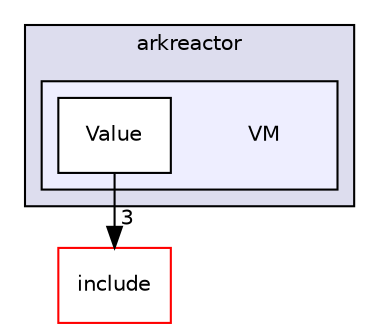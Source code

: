 digraph "C:/Users/folae/Documents/Code/Big-Projects/ArkScript/Ark/src/arkreactor/VM" {
  compound=true
  node [ fontsize="10", fontname="Helvetica"];
  edge [ labelfontsize="10", labelfontname="Helvetica"];
  subgraph clusterdir_e0d450b481c7e7e5abacff9799e54b3d {
    graph [ bgcolor="#ddddee", pencolor="black", label="arkreactor" fontname="Helvetica", fontsize="10", URL="dir_e0d450b481c7e7e5abacff9799e54b3d.html"]
  subgraph clusterdir_9600556d5cc28570e4ccd195a3befa41 {
    graph [ bgcolor="#eeeeff", pencolor="black", label="" URL="dir_9600556d5cc28570e4ccd195a3befa41.html"];
    dir_9600556d5cc28570e4ccd195a3befa41 [shape=plaintext label="VM"];
  dir_375ad7bfa85cc23425f660c16e8221c0 [shape=box label="Value" fillcolor="white" style="filled" URL="dir_375ad7bfa85cc23425f660c16e8221c0.html"];
  }
  }
  dir_d44c64559bbebec7f509842c48db8b23 [shape=box label="include" fillcolor="white" style="filled" color="red" URL="dir_d44c64559bbebec7f509842c48db8b23.html"];
  dir_375ad7bfa85cc23425f660c16e8221c0->dir_d44c64559bbebec7f509842c48db8b23 [headlabel="3", labeldistance=1.5 headhref="dir_000020_000000.html"];
}
